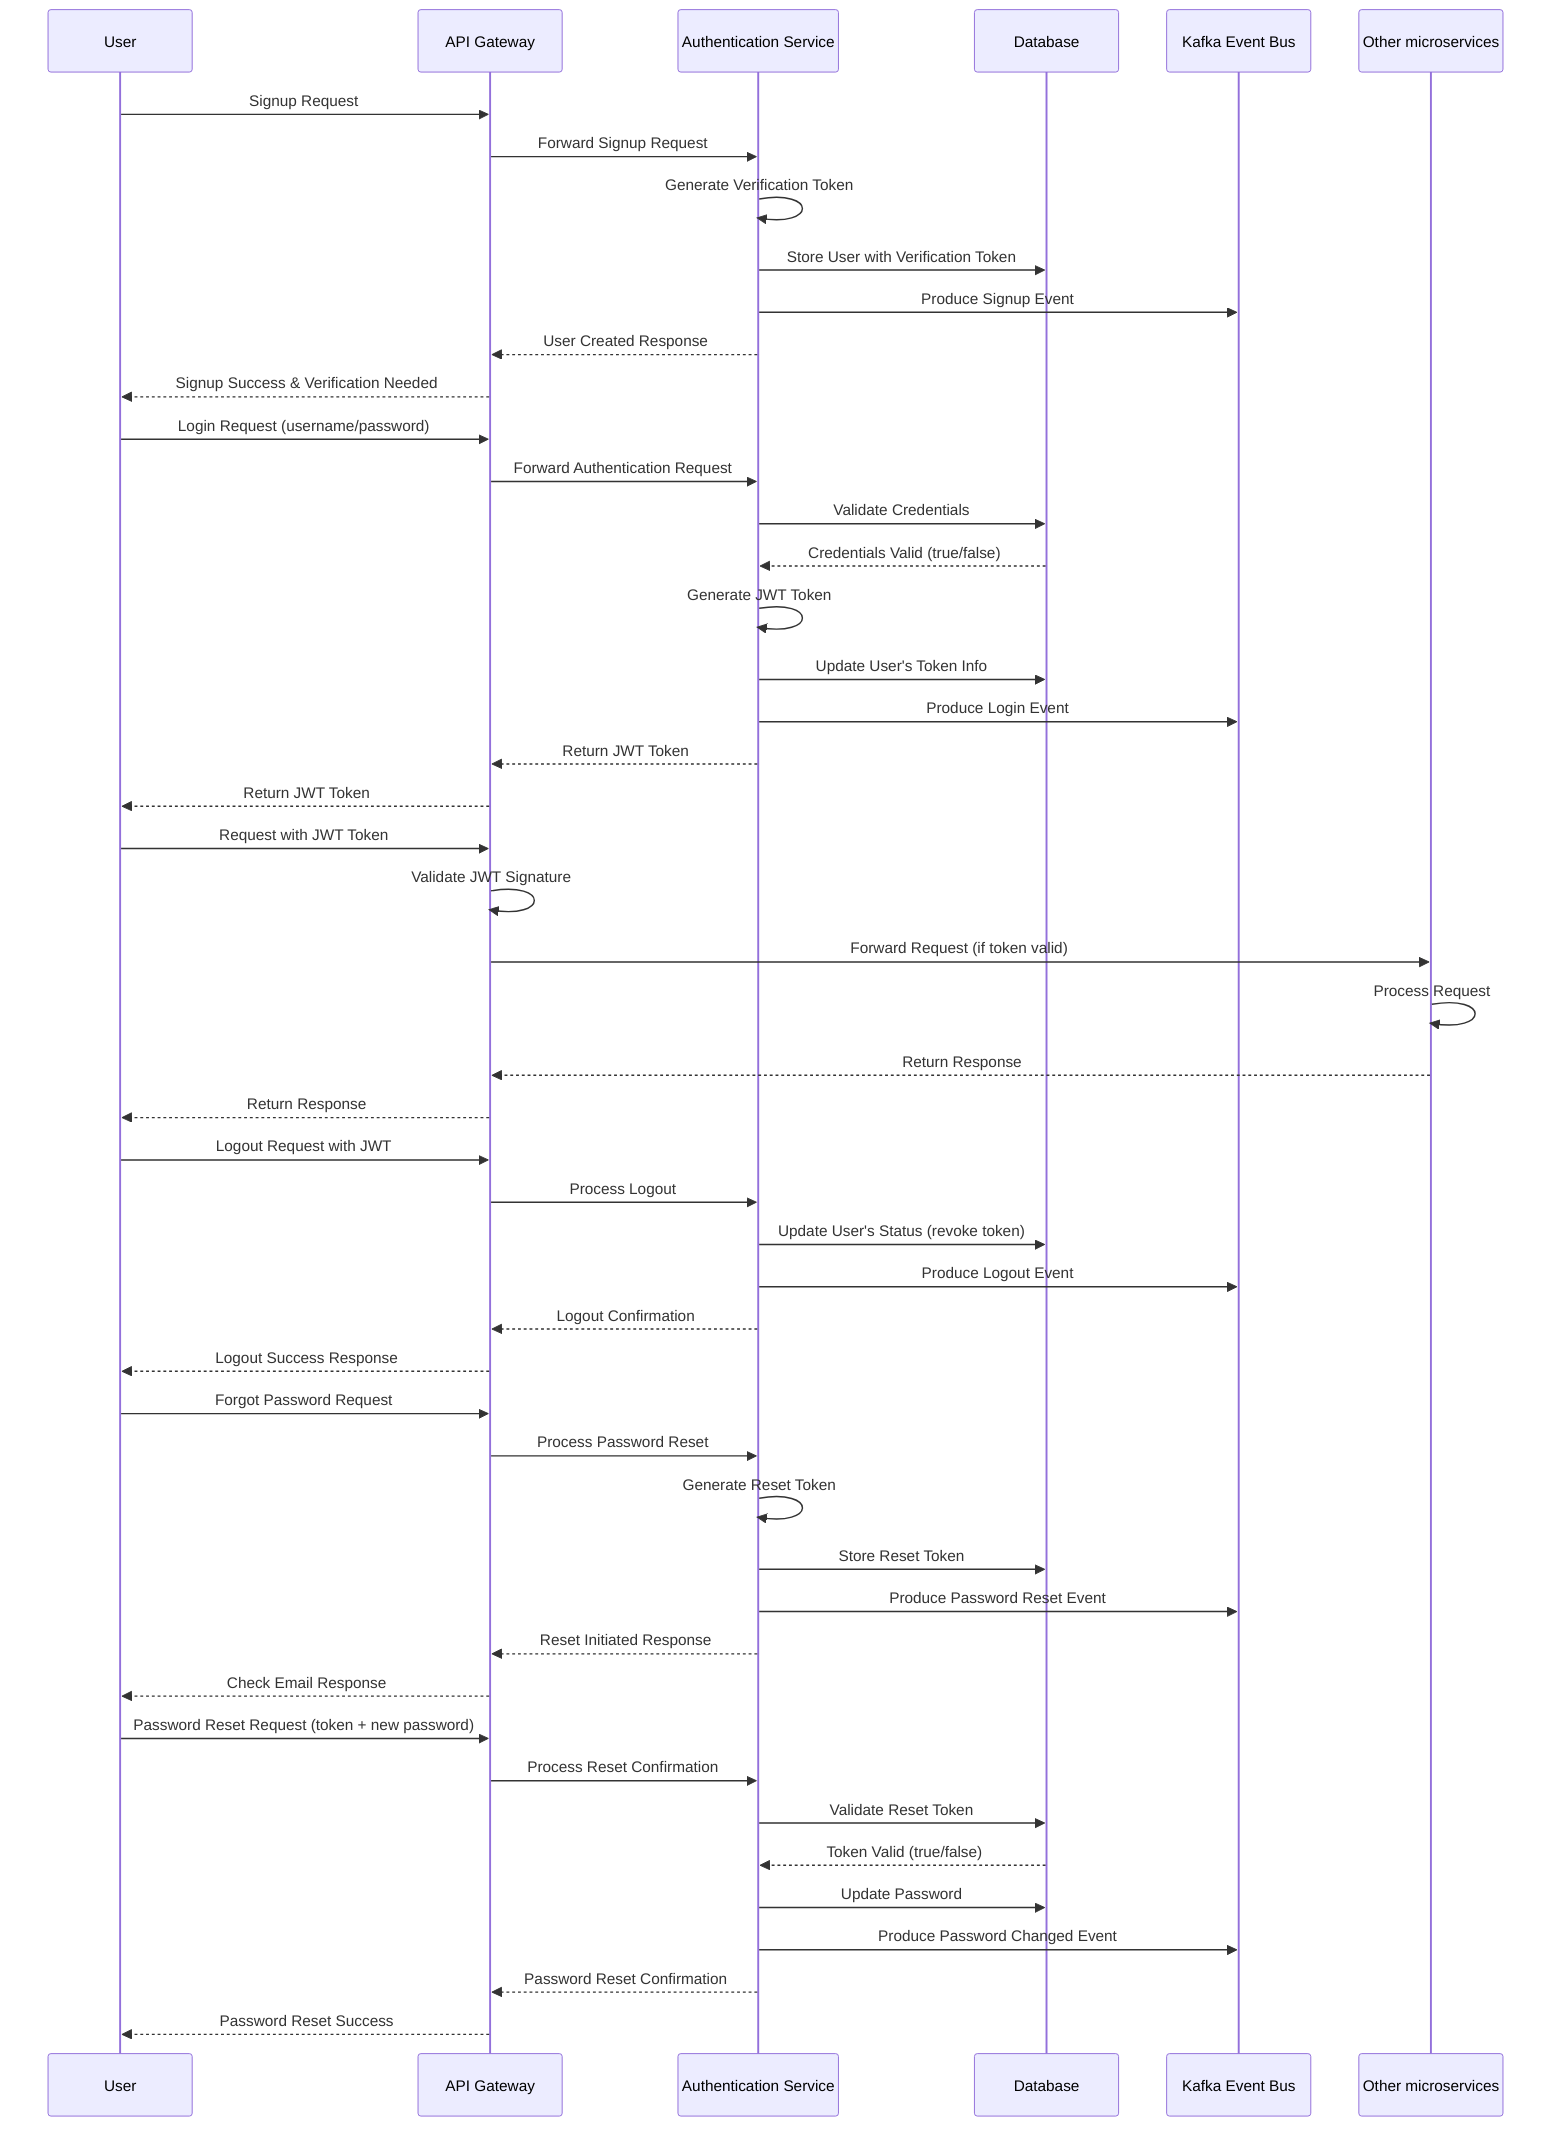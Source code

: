 sequenceDiagram
  participant User as User  
  participant API as API Gateway 
  participant Auth as Authentication Service
  participant DB as Database
  participant Kafka as Kafka Event Bus
  participant MIC as Other microservices

  User ->> API: Signup Request
  API ->> Auth: Forward Signup Request
  Auth ->> Auth: Generate Verification Token
  Auth ->> DB: Store User with Verification Token
  Auth ->> Kafka: Produce Signup Event
  Auth -->> API: User Created Response
  API -->> User: Signup Success & Verification Needed
  User ->> API: Login Request (username/password)
  API ->> Auth: Forward Authentication Request
  Auth ->> DB: Validate Credentials
  DB -->> Auth: Credentials Valid (true/false)
  Auth ->> Auth: Generate JWT Token
  Auth ->> DB: Update User's Token Info
  Auth ->> Kafka: Produce Login Event
  Auth -->> API: Return JWT Token
  API -->> User: Return JWT Token
  User ->> API: Request with JWT Token
  API ->> API: Validate JWT Signature
  API ->> MIC: Forward Request (if token valid)
  MIC ->> MIC: Process Request
  MIC -->> API: Return Response
  API -->> User: Return Response
  User ->> API: Logout Request with JWT
  API ->> Auth: Process Logout
  Auth ->> DB: Update User's Status (revoke token)
  Auth ->> Kafka: Produce Logout Event
  Auth -->> API: Logout Confirmation
  API -->> User: Logout Success Response
  User ->> API: Forgot Password Request
  API ->> Auth: Process Password Reset
  Auth ->> Auth: Generate Reset Token
  Auth ->> DB: Store Reset Token
  Auth ->> Kafka: Produce Password Reset Event
  Auth -->> API: Reset Initiated Response
  API -->> User: Check Email Response
  User ->> API: Password Reset Request (token + new password)
  API ->> Auth: Process Reset Confirmation
  Auth ->> DB: Validate Reset Token
  DB -->> Auth: Token Valid (true/false)
  Auth ->> DB: Update Password
  Auth ->> Kafka: Produce Password Changed Event
  Auth -->> API: Password Reset Confirmation
  API -->> User: Password Reset Success